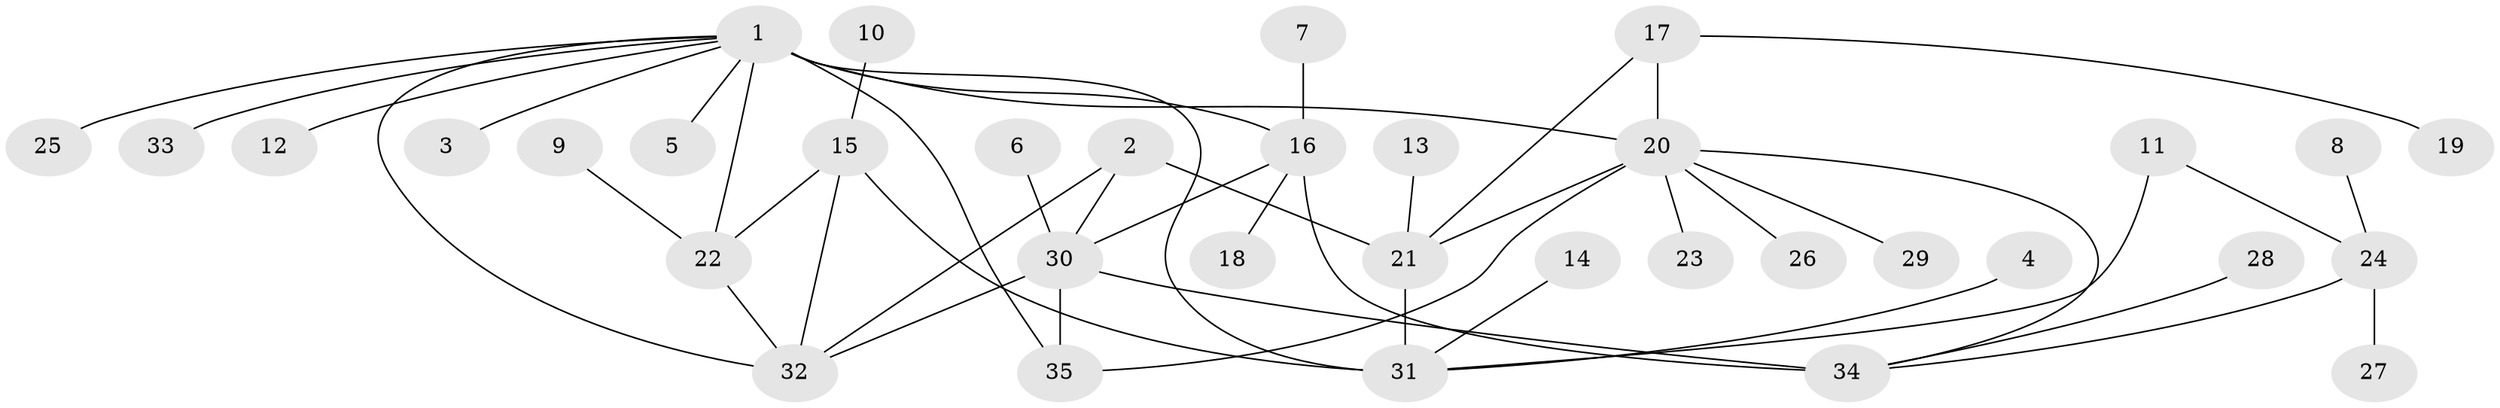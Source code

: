 // original degree distribution, {6: 0.057971014492753624, 5: 0.028985507246376812, 7: 0.043478260869565216, 4: 0.057971014492753624, 9: 0.014492753623188406, 3: 0.08695652173913043, 8: 0.028985507246376812, 2: 0.15942028985507245, 1: 0.5217391304347826}
// Generated by graph-tools (version 1.1) at 2025/26/03/09/25 03:26:40]
// undirected, 35 vertices, 47 edges
graph export_dot {
graph [start="1"]
  node [color=gray90,style=filled];
  1;
  2;
  3;
  4;
  5;
  6;
  7;
  8;
  9;
  10;
  11;
  12;
  13;
  14;
  15;
  16;
  17;
  18;
  19;
  20;
  21;
  22;
  23;
  24;
  25;
  26;
  27;
  28;
  29;
  30;
  31;
  32;
  33;
  34;
  35;
  1 -- 3 [weight=1.0];
  1 -- 5 [weight=1.0];
  1 -- 12 [weight=1.0];
  1 -- 16 [weight=2.0];
  1 -- 20 [weight=2.0];
  1 -- 22 [weight=2.0];
  1 -- 25 [weight=1.0];
  1 -- 31 [weight=1.0];
  1 -- 32 [weight=1.0];
  1 -- 33 [weight=1.0];
  1 -- 35 [weight=1.0];
  2 -- 21 [weight=1.0];
  2 -- 30 [weight=1.0];
  2 -- 32 [weight=1.0];
  4 -- 31 [weight=1.0];
  6 -- 30 [weight=1.0];
  7 -- 16 [weight=1.0];
  8 -- 24 [weight=1.0];
  9 -- 22 [weight=1.0];
  10 -- 15 [weight=1.0];
  11 -- 24 [weight=1.0];
  11 -- 31 [weight=1.0];
  13 -- 21 [weight=1.0];
  14 -- 31 [weight=1.0];
  15 -- 22 [weight=1.0];
  15 -- 31 [weight=2.0];
  15 -- 32 [weight=1.0];
  16 -- 18 [weight=1.0];
  16 -- 30 [weight=1.0];
  16 -- 34 [weight=1.0];
  17 -- 19 [weight=1.0];
  17 -- 20 [weight=1.0];
  17 -- 21 [weight=1.0];
  20 -- 21 [weight=1.0];
  20 -- 23 [weight=1.0];
  20 -- 26 [weight=1.0];
  20 -- 29 [weight=1.0];
  20 -- 34 [weight=1.0];
  20 -- 35 [weight=1.0];
  21 -- 31 [weight=1.0];
  22 -- 32 [weight=1.0];
  24 -- 27 [weight=1.0];
  24 -- 34 [weight=1.0];
  28 -- 34 [weight=1.0];
  30 -- 32 [weight=1.0];
  30 -- 34 [weight=2.0];
  30 -- 35 [weight=1.0];
}

